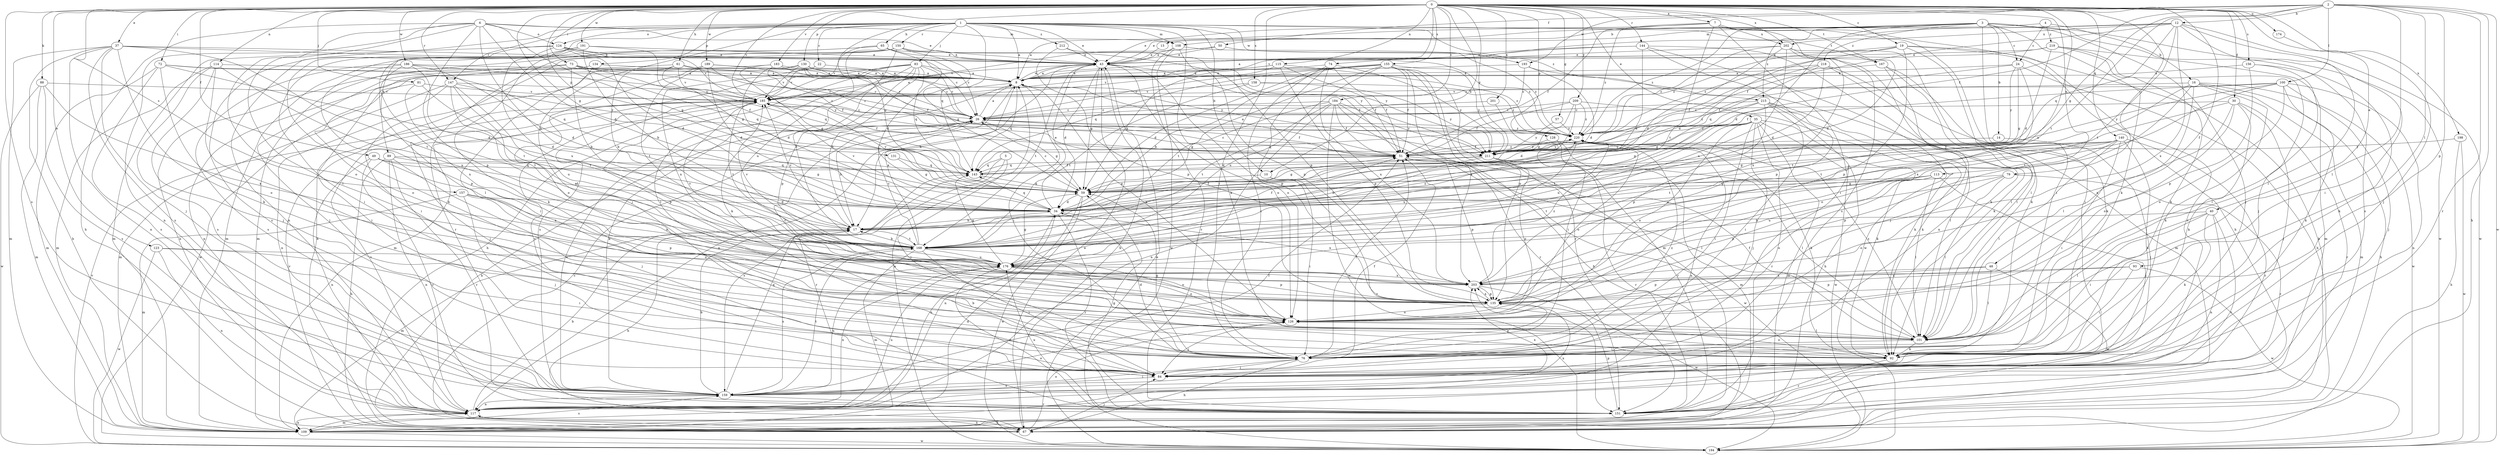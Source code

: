 strict digraph  {
0;
1;
2;
3;
4;
5;
6;
7;
8;
10;
12;
13;
14;
16;
17;
19;
22;
24;
26;
30;
34;
35;
37;
40;
43;
48;
49;
50;
51;
57;
59;
61;
65;
67;
72;
73;
74;
76;
79;
81;
83;
84;
88;
89;
92;
93;
100;
101;
108;
109;
113;
114;
115;
117;
123;
124;
126;
128;
130;
131;
134;
135;
140;
143;
144;
147;
150;
151;
155;
156;
157;
158;
159;
167;
168;
174;
176;
183;
184;
185;
186;
189;
191;
193;
194;
198;
201;
202;
203;
209;
211;
212;
215;
218;
219;
220;
0 -> 7  [label=a];
0 -> 10  [label=b];
0 -> 19  [label=c];
0 -> 30  [label=d];
0 -> 35  [label=e];
0 -> 37  [label=e];
0 -> 40  [label=e];
0 -> 48  [label=f];
0 -> 49  [label=f];
0 -> 57  [label=g];
0 -> 59  [label=g];
0 -> 61  [label=h];
0 -> 72  [label=i];
0 -> 73  [label=i];
0 -> 74  [label=i];
0 -> 76  [label=i];
0 -> 79  [label=j];
0 -> 81  [label=j];
0 -> 88  [label=k];
0 -> 113  [label=n];
0 -> 114  [label=n];
0 -> 115  [label=n];
0 -> 123  [label=o];
0 -> 128  [label=p];
0 -> 130  [label=p];
0 -> 131  [label=p];
0 -> 140  [label=q];
0 -> 144  [label=r];
0 -> 147  [label=r];
0 -> 155  [label=s];
0 -> 156  [label=s];
0 -> 157  [label=s];
0 -> 158  [label=s];
0 -> 159  [label=s];
0 -> 167  [label=t];
0 -> 174  [label=u];
0 -> 176  [label=u];
0 -> 183  [label=v];
0 -> 184  [label=v];
0 -> 185  [label=v];
0 -> 186  [label=w];
0 -> 189  [label=w];
0 -> 191  [label=w];
0 -> 198  [label=x];
0 -> 201  [label=x];
0 -> 202  [label=x];
0 -> 209  [label=y];
0 -> 211  [label=y];
1 -> 8  [label=a];
1 -> 10  [label=b];
1 -> 22  [label=c];
1 -> 43  [label=e];
1 -> 59  [label=g];
1 -> 65  [label=h];
1 -> 83  [label=j];
1 -> 84  [label=j];
1 -> 89  [label=k];
1 -> 92  [label=k];
1 -> 108  [label=m];
1 -> 117  [label=n];
1 -> 124  [label=o];
1 -> 134  [label=p];
1 -> 135  [label=p];
1 -> 143  [label=q];
1 -> 147  [label=r];
1 -> 150  [label=r];
1 -> 167  [label=t];
1 -> 193  [label=w];
1 -> 212  [label=z];
1 -> 215  [label=z];
2 -> 12  [label=b];
2 -> 50  [label=f];
2 -> 51  [label=f];
2 -> 59  [label=g];
2 -> 67  [label=h];
2 -> 93  [label=l];
2 -> 100  [label=l];
2 -> 101  [label=l];
2 -> 135  [label=p];
2 -> 151  [label=r];
2 -> 168  [label=t];
2 -> 193  [label=w];
2 -> 194  [label=w];
3 -> 13  [label=b];
3 -> 14  [label=b];
3 -> 24  [label=c];
3 -> 34  [label=d];
3 -> 43  [label=e];
3 -> 76  [label=i];
3 -> 84  [label=j];
3 -> 92  [label=k];
3 -> 108  [label=m];
3 -> 159  [label=s];
3 -> 194  [label=w];
3 -> 215  [label=z];
3 -> 218  [label=z];
4 -> 16  [label=b];
4 -> 24  [label=c];
4 -> 219  [label=z];
4 -> 220  [label=z];
5 -> 76  [label=i];
5 -> 143  [label=q];
5 -> 151  [label=r];
5 -> 159  [label=s];
6 -> 17  [label=b];
6 -> 34  [label=d];
6 -> 43  [label=e];
6 -> 59  [label=g];
6 -> 67  [label=h];
6 -> 101  [label=l];
6 -> 108  [label=m];
6 -> 117  [label=n];
6 -> 124  [label=o];
6 -> 126  [label=o];
6 -> 135  [label=p];
7 -> 43  [label=e];
7 -> 51  [label=f];
7 -> 67  [label=h];
7 -> 76  [label=i];
7 -> 84  [label=j];
7 -> 159  [label=s];
7 -> 168  [label=t];
7 -> 202  [label=x];
7 -> 220  [label=z];
8 -> 43  [label=e];
8 -> 76  [label=i];
8 -> 117  [label=n];
8 -> 143  [label=q];
8 -> 185  [label=v];
10 -> 59  [label=g];
10 -> 76  [label=i];
10 -> 151  [label=r];
12 -> 8  [label=a];
12 -> 51  [label=f];
12 -> 76  [label=i];
12 -> 101  [label=l];
12 -> 143  [label=q];
12 -> 168  [label=t];
12 -> 185  [label=v];
12 -> 194  [label=w];
12 -> 202  [label=x];
12 -> 203  [label=x];
13 -> 43  [label=e];
14 -> 84  [label=j];
14 -> 211  [label=y];
16 -> 67  [label=h];
16 -> 92  [label=k];
16 -> 101  [label=l];
16 -> 109  [label=m];
16 -> 126  [label=o];
16 -> 168  [label=t];
16 -> 185  [label=v];
16 -> 194  [label=w];
17 -> 51  [label=f];
17 -> 67  [label=h];
17 -> 109  [label=m];
17 -> 168  [label=t];
17 -> 185  [label=v];
17 -> 220  [label=z];
19 -> 34  [label=d];
19 -> 43  [label=e];
19 -> 67  [label=h];
19 -> 101  [label=l];
19 -> 135  [label=p];
19 -> 159  [label=s];
19 -> 220  [label=z];
22 -> 8  [label=a];
22 -> 185  [label=v];
22 -> 203  [label=x];
24 -> 8  [label=a];
24 -> 51  [label=f];
24 -> 59  [label=g];
24 -> 67  [label=h];
24 -> 203  [label=x];
24 -> 211  [label=y];
26 -> 8  [label=a];
26 -> 17  [label=b];
26 -> 51  [label=f];
26 -> 59  [label=g];
26 -> 67  [label=h];
26 -> 220  [label=z];
30 -> 26  [label=c];
30 -> 84  [label=j];
30 -> 92  [label=k];
30 -> 126  [label=o];
30 -> 151  [label=r];
30 -> 168  [label=t];
30 -> 203  [label=x];
34 -> 17  [label=b];
34 -> 43  [label=e];
34 -> 51  [label=f];
34 -> 117  [label=n];
34 -> 143  [label=q];
34 -> 151  [label=r];
34 -> 185  [label=v];
34 -> 203  [label=x];
35 -> 59  [label=g];
35 -> 76  [label=i];
35 -> 84  [label=j];
35 -> 92  [label=k];
35 -> 109  [label=m];
35 -> 126  [label=o];
35 -> 143  [label=q];
35 -> 151  [label=r];
35 -> 168  [label=t];
35 -> 176  [label=u];
35 -> 194  [label=w];
35 -> 220  [label=z];
37 -> 26  [label=c];
37 -> 43  [label=e];
37 -> 67  [label=h];
37 -> 84  [label=j];
37 -> 92  [label=k];
37 -> 109  [label=m];
37 -> 117  [label=n];
37 -> 159  [label=s];
37 -> 168  [label=t];
40 -> 17  [label=b];
40 -> 76  [label=i];
40 -> 92  [label=k];
40 -> 101  [label=l];
40 -> 117  [label=n];
40 -> 151  [label=r];
43 -> 8  [label=a];
43 -> 17  [label=b];
43 -> 34  [label=d];
43 -> 51  [label=f];
43 -> 59  [label=g];
43 -> 67  [label=h];
43 -> 126  [label=o];
43 -> 135  [label=p];
43 -> 168  [label=t];
48 -> 101  [label=l];
48 -> 109  [label=m];
48 -> 135  [label=p];
48 -> 203  [label=x];
49 -> 59  [label=g];
49 -> 117  [label=n];
49 -> 143  [label=q];
49 -> 151  [label=r];
49 -> 203  [label=x];
50 -> 34  [label=d];
50 -> 43  [label=e];
50 -> 185  [label=v];
51 -> 8  [label=a];
51 -> 26  [label=c];
51 -> 101  [label=l];
51 -> 135  [label=p];
51 -> 143  [label=q];
51 -> 194  [label=w];
51 -> 220  [label=z];
57 -> 211  [label=y];
57 -> 220  [label=z];
59 -> 26  [label=c];
59 -> 34  [label=d];
59 -> 117  [label=n];
59 -> 185  [label=v];
59 -> 194  [label=w];
61 -> 8  [label=a];
61 -> 17  [label=b];
61 -> 26  [label=c];
61 -> 117  [label=n];
61 -> 143  [label=q];
61 -> 185  [label=v];
65 -> 34  [label=d];
65 -> 43  [label=e];
65 -> 92  [label=k];
65 -> 109  [label=m];
65 -> 185  [label=v];
65 -> 211  [label=y];
67 -> 26  [label=c];
67 -> 43  [label=e];
67 -> 84  [label=j];
67 -> 117  [label=n];
67 -> 126  [label=o];
67 -> 185  [label=v];
72 -> 8  [label=a];
72 -> 34  [label=d];
72 -> 109  [label=m];
72 -> 126  [label=o];
72 -> 143  [label=q];
72 -> 159  [label=s];
73 -> 8  [label=a];
73 -> 17  [label=b];
73 -> 51  [label=f];
73 -> 84  [label=j];
73 -> 126  [label=o];
73 -> 143  [label=q];
73 -> 211  [label=y];
74 -> 8  [label=a];
74 -> 51  [label=f];
74 -> 76  [label=i];
74 -> 126  [label=o];
74 -> 203  [label=x];
74 -> 211  [label=y];
76 -> 34  [label=d];
76 -> 51  [label=f];
76 -> 59  [label=g];
76 -> 67  [label=h];
76 -> 84  [label=j];
76 -> 135  [label=p];
76 -> 220  [label=z];
79 -> 59  [label=g];
79 -> 101  [label=l];
79 -> 126  [label=o];
79 -> 151  [label=r];
79 -> 176  [label=u];
81 -> 34  [label=d];
81 -> 76  [label=i];
81 -> 168  [label=t];
81 -> 185  [label=v];
83 -> 8  [label=a];
83 -> 17  [label=b];
83 -> 26  [label=c];
83 -> 67  [label=h];
83 -> 92  [label=k];
83 -> 101  [label=l];
83 -> 109  [label=m];
83 -> 135  [label=p];
83 -> 143  [label=q];
83 -> 159  [label=s];
84 -> 17  [label=b];
84 -> 51  [label=f];
84 -> 159  [label=s];
84 -> 185  [label=v];
88 -> 109  [label=m];
88 -> 159  [label=s];
88 -> 185  [label=v];
88 -> 194  [label=w];
88 -> 203  [label=x];
89 -> 34  [label=d];
89 -> 67  [label=h];
89 -> 84  [label=j];
89 -> 117  [label=n];
89 -> 143  [label=q];
89 -> 151  [label=r];
92 -> 126  [label=o];
92 -> 151  [label=r];
93 -> 76  [label=i];
93 -> 135  [label=p];
93 -> 194  [label=w];
93 -> 203  [label=x];
100 -> 51  [label=f];
100 -> 84  [label=j];
100 -> 92  [label=k];
100 -> 117  [label=n];
100 -> 126  [label=o];
100 -> 168  [label=t];
100 -> 185  [label=v];
100 -> 211  [label=y];
101 -> 51  [label=f];
101 -> 76  [label=i];
101 -> 92  [label=k];
101 -> 220  [label=z];
108 -> 43  [label=e];
108 -> 135  [label=p];
108 -> 151  [label=r];
108 -> 194  [label=w];
108 -> 220  [label=z];
109 -> 34  [label=d];
109 -> 117  [label=n];
109 -> 159  [label=s];
109 -> 194  [label=w];
109 -> 203  [label=x];
113 -> 59  [label=g];
113 -> 84  [label=j];
113 -> 101  [label=l];
113 -> 126  [label=o];
113 -> 135  [label=p];
113 -> 168  [label=t];
114 -> 8  [label=a];
114 -> 84  [label=j];
114 -> 101  [label=l];
114 -> 109  [label=m];
114 -> 159  [label=s];
114 -> 176  [label=u];
115 -> 8  [label=a];
115 -> 51  [label=f];
115 -> 59  [label=g];
115 -> 135  [label=p];
115 -> 185  [label=v];
115 -> 220  [label=z];
117 -> 17  [label=b];
117 -> 67  [label=h];
117 -> 109  [label=m];
117 -> 176  [label=u];
117 -> 185  [label=v];
123 -> 76  [label=i];
123 -> 117  [label=n];
123 -> 176  [label=u];
123 -> 194  [label=w];
124 -> 26  [label=c];
124 -> 34  [label=d];
124 -> 43  [label=e];
124 -> 92  [label=k];
124 -> 109  [label=m];
124 -> 159  [label=s];
124 -> 185  [label=v];
126 -> 8  [label=a];
126 -> 26  [label=c];
126 -> 84  [label=j];
126 -> 101  [label=l];
128 -> 109  [label=m];
128 -> 151  [label=r];
128 -> 211  [label=y];
130 -> 8  [label=a];
130 -> 26  [label=c];
130 -> 34  [label=d];
130 -> 51  [label=f];
130 -> 76  [label=i];
130 -> 185  [label=v];
130 -> 211  [label=y];
131 -> 59  [label=g];
131 -> 143  [label=q];
134 -> 8  [label=a];
134 -> 76  [label=i];
134 -> 194  [label=w];
135 -> 126  [label=o];
135 -> 203  [label=x];
140 -> 59  [label=g];
140 -> 76  [label=i];
140 -> 92  [label=k];
140 -> 101  [label=l];
140 -> 135  [label=p];
140 -> 151  [label=r];
140 -> 168  [label=t];
140 -> 176  [label=u];
140 -> 211  [label=y];
143 -> 51  [label=f];
143 -> 59  [label=g];
144 -> 8  [label=a];
144 -> 34  [label=d];
144 -> 43  [label=e];
144 -> 92  [label=k];
144 -> 135  [label=p];
144 -> 194  [label=w];
147 -> 109  [label=m];
147 -> 117  [label=n];
147 -> 168  [label=t];
147 -> 176  [label=u];
147 -> 185  [label=v];
147 -> 203  [label=x];
147 -> 220  [label=z];
150 -> 43  [label=e];
150 -> 59  [label=g];
150 -> 67  [label=h];
150 -> 109  [label=m];
150 -> 151  [label=r];
150 -> 168  [label=t];
150 -> 176  [label=u];
150 -> 220  [label=z];
151 -> 59  [label=g];
151 -> 135  [label=p];
151 -> 176  [label=u];
155 -> 8  [label=a];
155 -> 17  [label=b];
155 -> 26  [label=c];
155 -> 34  [label=d];
155 -> 51  [label=f];
155 -> 109  [label=m];
155 -> 135  [label=p];
155 -> 143  [label=q];
155 -> 151  [label=r];
155 -> 168  [label=t];
155 -> 176  [label=u];
155 -> 203  [label=x];
155 -> 211  [label=y];
156 -> 8  [label=a];
156 -> 92  [label=k];
156 -> 101  [label=l];
156 -> 135  [label=p];
157 -> 34  [label=d];
157 -> 84  [label=j];
157 -> 109  [label=m];
157 -> 135  [label=p];
157 -> 176  [label=u];
158 -> 168  [label=t];
158 -> 185  [label=v];
158 -> 211  [label=y];
158 -> 220  [label=z];
159 -> 8  [label=a];
159 -> 17  [label=b];
159 -> 26  [label=c];
159 -> 51  [label=f];
159 -> 76  [label=i];
159 -> 117  [label=n];
159 -> 126  [label=o];
159 -> 143  [label=q];
159 -> 151  [label=r];
159 -> 168  [label=t];
159 -> 176  [label=u];
159 -> 203  [label=x];
167 -> 8  [label=a];
167 -> 84  [label=j];
167 -> 101  [label=l];
167 -> 109  [label=m];
168 -> 8  [label=a];
168 -> 17  [label=b];
168 -> 26  [label=c];
168 -> 84  [label=j];
168 -> 109  [label=m];
168 -> 126  [label=o];
168 -> 159  [label=s];
168 -> 176  [label=u];
168 -> 185  [label=v];
174 -> 84  [label=j];
176 -> 59  [label=g];
176 -> 117  [label=n];
176 -> 126  [label=o];
176 -> 135  [label=p];
176 -> 143  [label=q];
176 -> 151  [label=r];
176 -> 185  [label=v];
176 -> 203  [label=x];
183 -> 8  [label=a];
183 -> 26  [label=c];
183 -> 59  [label=g];
183 -> 117  [label=n];
183 -> 220  [label=z];
184 -> 26  [label=c];
184 -> 51  [label=f];
184 -> 59  [label=g];
184 -> 67  [label=h];
184 -> 117  [label=n];
184 -> 151  [label=r];
184 -> 168  [label=t];
184 -> 194  [label=w];
184 -> 211  [label=y];
185 -> 26  [label=c];
185 -> 43  [label=e];
185 -> 51  [label=f];
185 -> 84  [label=j];
185 -> 135  [label=p];
185 -> 168  [label=t];
186 -> 8  [label=a];
186 -> 34  [label=d];
186 -> 135  [label=p];
186 -> 159  [label=s];
186 -> 168  [label=t];
186 -> 203  [label=x];
186 -> 220  [label=z];
189 -> 8  [label=a];
189 -> 26  [label=c];
189 -> 34  [label=d];
189 -> 51  [label=f];
189 -> 126  [label=o];
189 -> 168  [label=t];
191 -> 17  [label=b];
191 -> 43  [label=e];
191 -> 59  [label=g];
191 -> 76  [label=i];
191 -> 101  [label=l];
191 -> 176  [label=u];
193 -> 8  [label=a];
193 -> 26  [label=c];
193 -> 34  [label=d];
193 -> 92  [label=k];
194 -> 8  [label=a];
194 -> 43  [label=e];
194 -> 185  [label=v];
198 -> 67  [label=h];
198 -> 194  [label=w];
198 -> 211  [label=y];
201 -> 26  [label=c];
201 -> 76  [label=i];
202 -> 34  [label=d];
202 -> 43  [label=e];
202 -> 92  [label=k];
202 -> 117  [label=n];
202 -> 176  [label=u];
202 -> 203  [label=x];
202 -> 220  [label=z];
203 -> 135  [label=p];
203 -> 194  [label=w];
203 -> 220  [label=z];
209 -> 26  [label=c];
209 -> 34  [label=d];
209 -> 51  [label=f];
209 -> 59  [label=g];
209 -> 92  [label=k];
209 -> 220  [label=z];
211 -> 17  [label=b];
211 -> 59  [label=g];
211 -> 101  [label=l];
211 -> 126  [label=o];
211 -> 143  [label=q];
211 -> 151  [label=r];
212 -> 43  [label=e];
212 -> 135  [label=p];
212 -> 211  [label=y];
215 -> 26  [label=c];
215 -> 59  [label=g];
215 -> 67  [label=h];
215 -> 76  [label=i];
215 -> 92  [label=k];
215 -> 101  [label=l];
215 -> 135  [label=p];
215 -> 220  [label=z];
218 -> 8  [label=a];
218 -> 34  [label=d];
218 -> 51  [label=f];
218 -> 92  [label=k];
218 -> 101  [label=l];
218 -> 143  [label=q];
219 -> 34  [label=d];
219 -> 43  [label=e];
219 -> 84  [label=j];
219 -> 92  [label=k];
219 -> 109  [label=m];
219 -> 220  [label=z];
220 -> 51  [label=f];
220 -> 92  [label=k];
220 -> 117  [label=n];
220 -> 126  [label=o];
220 -> 176  [label=u];
220 -> 211  [label=y];
}
